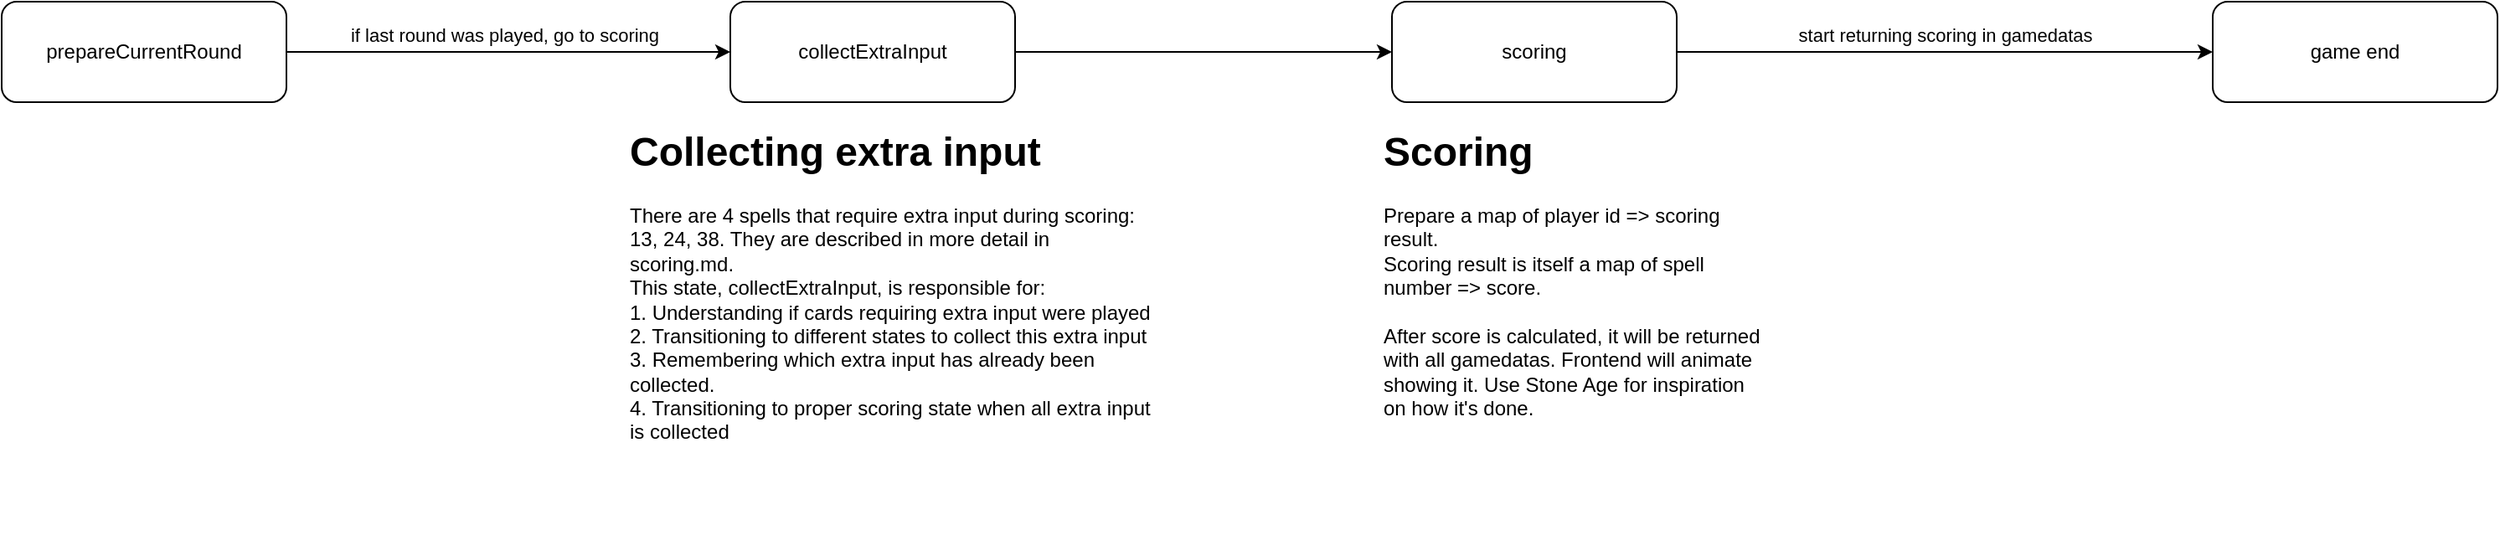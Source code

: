 <mxfile>
    <diagram id="5BhtQSjoVeH6X9UFDME0" name="Page-1">
        <mxGraphModel dx="2476" dy="1000" grid="1" gridSize="10" guides="1" tooltips="1" connect="1" arrows="1" fold="1" page="1" pageScale="1" pageWidth="850" pageHeight="1100" math="0" shadow="0">
            <root>
                <mxCell id="0"/>
                <mxCell id="1" parent="0"/>
                <mxCell id="5" style="edgeStyle=none;html=1;" parent="1" source="2" target="3" edge="1">
                    <mxGeometry relative="1" as="geometry"/>
                </mxCell>
                <mxCell id="6" value="if last round was played, go to scoring" style="edgeLabel;html=1;align=center;verticalAlign=middle;resizable=0;points=[];" parent="5" vertex="1" connectable="0">
                    <mxGeometry x="-0.222" y="4" relative="1" as="geometry">
                        <mxPoint x="27" y="-6" as="offset"/>
                    </mxGeometry>
                </mxCell>
                <mxCell id="2" value="prepareCurrentRound" style="rounded=1;whiteSpace=wrap;html=1;" parent="1" vertex="1">
                    <mxGeometry x="-10" y="220" width="170" height="60" as="geometry"/>
                </mxCell>
                <mxCell id="9" style="edgeStyle=none;html=1;" edge="1" parent="1" source="3" target="8">
                    <mxGeometry relative="1" as="geometry"/>
                </mxCell>
                <mxCell id="3" value="collectExtraInput" style="rounded=1;whiteSpace=wrap;html=1;" parent="1" vertex="1">
                    <mxGeometry x="425" y="220" width="170" height="60" as="geometry"/>
                </mxCell>
                <mxCell id="4" value="game end" style="rounded=1;whiteSpace=wrap;html=1;" parent="1" vertex="1">
                    <mxGeometry x="1310" y="220" width="170" height="60" as="geometry"/>
                </mxCell>
                <mxCell id="7" value="&lt;h1&gt;Collecting extra input&lt;/h1&gt;&lt;div&gt;There are 4 spells that require extra input during scoring: 13, 24, 38&lt;span style=&quot;background-color: initial;&quot;&gt;. They are described in more detail in scoring.md.&lt;/span&gt;&lt;/div&gt;&lt;div&gt;This state, collectExtraInput, is responsible for:&lt;br&gt;1. Understanding if cards requiring extra input were played&lt;br&gt;2. Transitioning to different states to collect this extra input&lt;br&gt;3. Remembering which extra input has already been collected.&lt;br&gt;4. Transitioning to proper scoring state when all extra input is collected&lt;/div&gt;" style="text;html=1;strokeColor=none;fillColor=none;spacing=5;spacingTop=-20;whiteSpace=wrap;overflow=hidden;rounded=0;" parent="1" vertex="1">
                    <mxGeometry x="360" y="290" width="320" height="260" as="geometry"/>
                </mxCell>
                <mxCell id="11" style="edgeStyle=none;html=1;" edge="1" parent="1" source="8" target="4">
                    <mxGeometry relative="1" as="geometry"/>
                </mxCell>
                <mxCell id="12" value="start returning scoring in gamedatas" style="edgeLabel;html=1;align=center;verticalAlign=middle;resizable=0;points=[];" vertex="1" connectable="0" parent="11">
                    <mxGeometry x="-0.075" relative="1" as="geometry">
                        <mxPoint x="12" y="-10" as="offset"/>
                    </mxGeometry>
                </mxCell>
                <mxCell id="8" value="scoring" style="rounded=1;whiteSpace=wrap;html=1;" vertex="1" parent="1">
                    <mxGeometry x="820" y="220" width="170" height="60" as="geometry"/>
                </mxCell>
                <mxCell id="10" value="&lt;h1&gt;Scoring&lt;/h1&gt;&lt;div&gt;Prepare a map of player id =&amp;gt; scoring result.&lt;/div&gt;&lt;div&gt;Scoring result is itself a map of spell number =&amp;gt; score.&lt;br&gt;&lt;br&gt;After score is calculated, it will be returned with all gamedatas. Frontend will animate showing it. Use Stone Age for inspiration on how it's done.&lt;/div&gt;&lt;div&gt;&lt;br&gt;&lt;/div&gt;" style="text;html=1;strokeColor=none;fillColor=none;spacing=5;spacingTop=-20;whiteSpace=wrap;overflow=hidden;rounded=0;" vertex="1" parent="1">
                    <mxGeometry x="810" y="290" width="240" height="200" as="geometry"/>
                </mxCell>
            </root>
        </mxGraphModel>
    </diagram>
</mxfile>